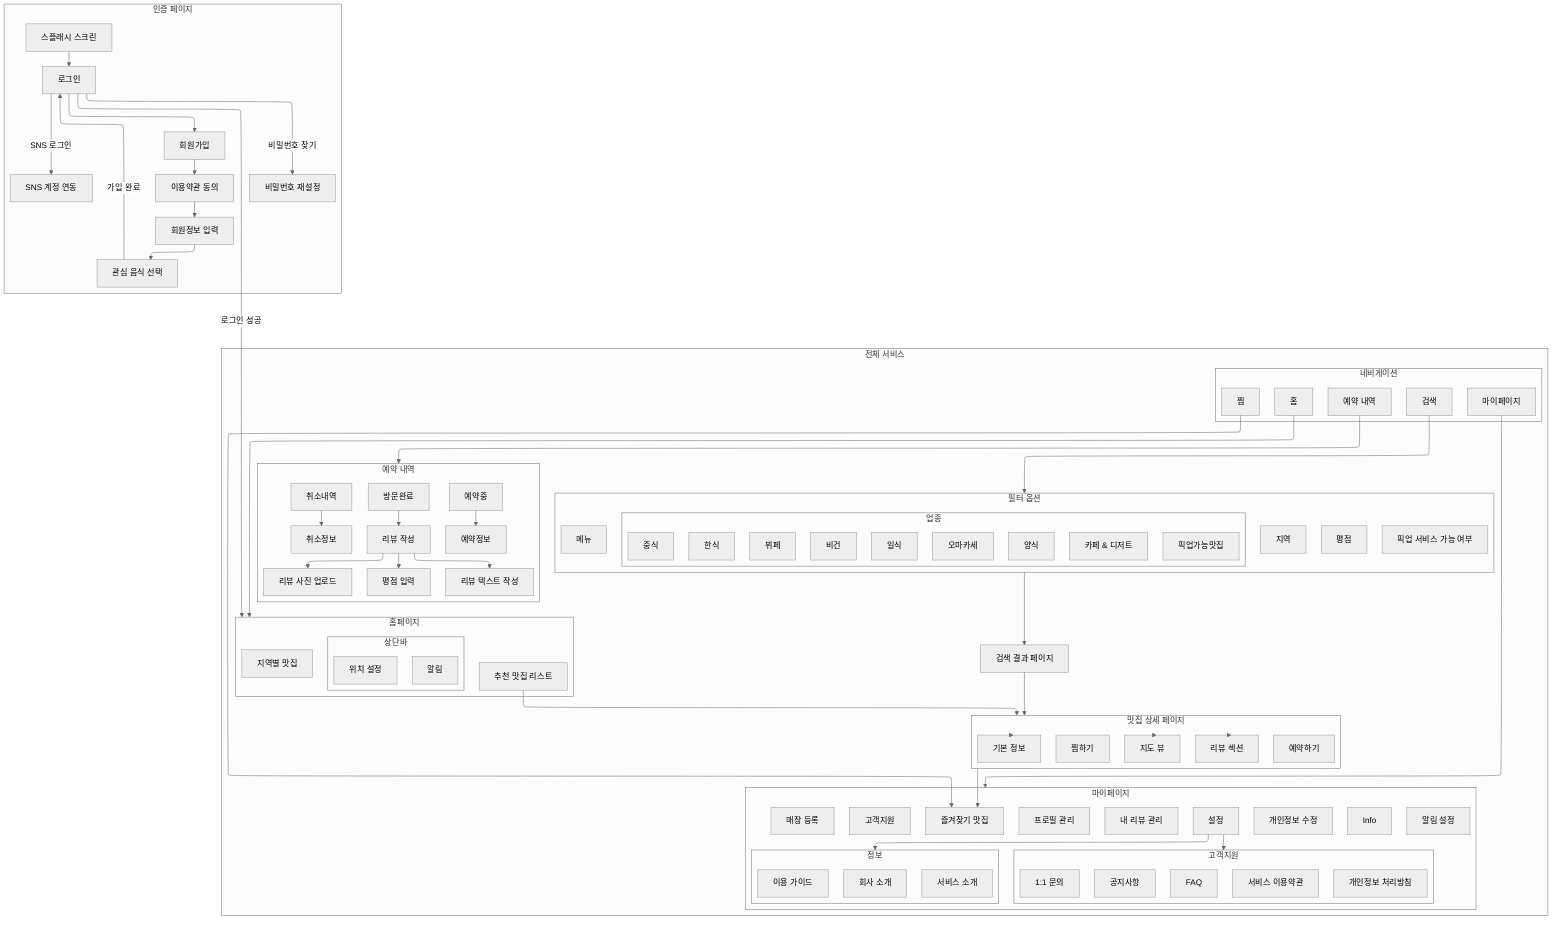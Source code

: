 ---
config:
  theme: neutral
  layout: elk
  look: classic
---
flowchart TB
 subgraph Auth["인증 페이지"]
        Login["로그인"]
        Register["회원가입"]
        Terms["이용약관 동의"]
        UserInfoInput["회원정보 입력"]
        FoodPreference["관심 음식 선택"]
        PasswordReset["비밀번호 재설정"]
        SNSConnect["SNS 계정 연동"]
        Splash["스플래시 스크린"]
  end
 subgraph Category["업종"]
        kr["한식"]
        jp["일식"]
        cn["중식"]
        yk["양식"]
        cafe["카페 & 디저트"]
        buffet["뷔페"]
        vegan["비건"]
        omakase["오마카세"]
        pickup["픽업가능맛집"]
  end
 subgraph FilterOptions["필터 옵션"]
        Region["지역"]
        Category
        Menu["메뉴"]
        Rating["평점"]
        PickupOption["픽업 서비스 가능 여부"]
  end
 subgraph lnb["상단바"]
        LocationSetting["위치 설정"]
        Notification["알림"]
  end
 subgraph Mainpage["홈페이지"]
        RecommendList["추천 맛집 리스트"]
        LocationList["지역별 맛집"]
        lnb
  end
 subgraph Navbar["네비게이션"]
        Home["홈"]
        Search["검색"]
        Like["찜"]
        Reservation["예약 내역"]
        MyPage["마이페이지"]
  end
 subgraph Reservationpage["예약 내역"]
        WriteReview["리뷰 작성"]
        prevBooking["방문완료"]
        currentBookinginfo["예약정보"]
        currentBooking["예약중"]
        canceledBookinginfo["취소정보"]
        canceledBooking["취소내역"]
        RatingInput["평점 입력"]
        ReviewText["리뷰 텍스트 작성"]
        ReviewPhoto["리뷰 사진 업로드"]
  end
 subgraph Support["고객지원"]
        Notice["공지사항"]
        FAQ["FAQ"]
        Inquiry["1:1 문의"]
        Terms2["서비스 이용약관"]
        Privacy["개인정보 처리방침"]
  end
 subgraph Info["정보"]
        CompanyInfo["회사 소개"]
        ServiceInfo["서비스 소개"]
        UserGuide["이용 가이드"]
  end
 subgraph Mypage["마이페이지"]
        Profile["프로필 관리"]
        Favorites["즐겨찾기 맛집"]
        MyReviews["내 리뷰 관리"]
        NotificationSettings["알림 설정"]
        PersonalInfo["개인정보 수정"]
        Setting["설정"]
        Store["매장 등록"]
        Support_MP["고객지원"]
        Info_MP["Info"]
        Support
        Info
  end
 subgraph RestaurantDetail["맛집 상세 페이지"]
        ReviewSection["리뷰 섹션"]
        MapView["지도 뷰"]
        Bookmark["찜하기"]
        BasicInfo["기본 정보"]
        reseve["예약하기"]
  end
 subgraph Main["전체 서비스"]
        Mainpage
        SearchResult["검색 결과 페이지"]
        FilterOptions
        RestaurantDetail
        Navbar
        Mypage
        Reservationpage
  end
    prevBooking --> WriteReview
    currentBooking --> currentBookinginfo
    canceledBooking --> canceledBookinginfo
    MyPage --> Mypage
    Splash --> Login
    Login --> Register
    Register --> Terms
    Terms --> UserInfoInput
    UserInfoInput --> FoodPreference
    Login -- 비밀번호 찾기 --> PasswordReset
    Login -- SNS 로그인 --> SNSConnect
    Home --> Mainpage
    RestaurantDetail --> BasicInfo & ReviewSection & Favorites & MapView
    WriteReview --> RatingInput & ReviewText & ReviewPhoto
    Setting --> Support & Info
    Login -- 로그인 성공 --> Mainpage
    FoodPreference -- 가입 완료 --> Login
    RecommendList --> RestaurantDetail
    Like --> Favorites
    Search --> FilterOptions
    SearchResult --> RestaurantDetail
    FilterOptions --> SearchResult
    Reservation --> Reservationpage